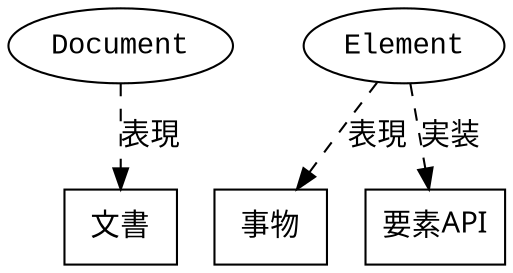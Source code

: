 digraph Html5 {
  graph [fontname="Yu Gothic"]
  node [fontname="Yu Gothic"]
  edge [fontname="Yu Gothic"]

  {
    文書 [shape=box]
    Document [fontname="Courier New", shape=ellipse]
    Element [fontname="Courier New", shape=ellipse]
    事物 [shape=box]
    要素API [shape=box]
  }

  Document -> 文書 [style=dashed, label=表現]
  Element -> 事物 [style=dashed, label=表現]
  Element -> 要素API [style=dashed, label=実装]
}
